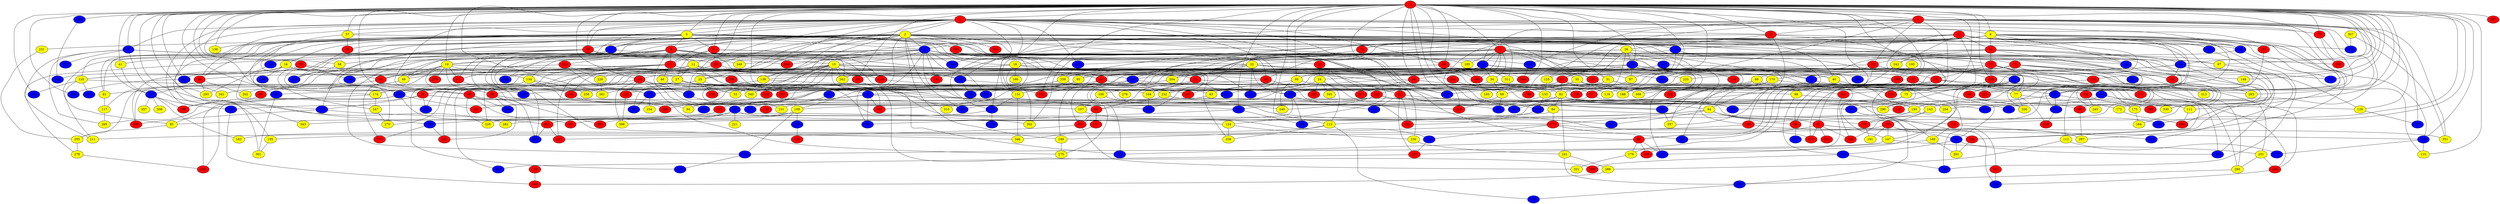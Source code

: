 graph {
0 [style = filled fillcolor = red];
1 [style = filled fillcolor = red];
2 [style = filled fillcolor = yellow];
3 [style = filled fillcolor = red];
4 [style = filled fillcolor = red];
5 [style = filled fillcolor = yellow];
6 [style = filled fillcolor = yellow];
7 [style = filled fillcolor = blue];
8 [style = filled fillcolor = red];
9 [style = filled fillcolor = red];
10 [style = filled fillcolor = blue];
11 [style = filled fillcolor = blue];
12 [style = filled fillcolor = yellow];
13 [style = filled fillcolor = red];
14 [style = filled fillcolor = red];
15 [style = filled fillcolor = yellow];
16 [style = filled fillcolor = yellow];
17 [style = filled fillcolor = red];
18 [style = filled fillcolor = yellow];
19 [style = filled fillcolor = yellow];
20 [style = filled fillcolor = red];
21 [style = filled fillcolor = red];
22 [style = filled fillcolor = red];
23 [style = filled fillcolor = red];
24 [style = filled fillcolor = yellow];
25 [style = filled fillcolor = yellow];
26 [style = filled fillcolor = yellow];
27 [style = filled fillcolor = yellow];
28 [style = filled fillcolor = red];
29 [style = filled fillcolor = red];
30 [style = filled fillcolor = red];
31 [style = filled fillcolor = yellow];
32 [style = filled fillcolor = yellow];
33 [style = filled fillcolor = red];
34 [style = filled fillcolor = yellow];
35 [style = filled fillcolor = blue];
36 [style = filled fillcolor = blue];
37 [style = filled fillcolor = yellow];
38 [style = filled fillcolor = red];
39 [style = filled fillcolor = red];
40 [style = filled fillcolor = yellow];
41 [style = filled fillcolor = yellow];
42 [style = filled fillcolor = blue];
43 [style = filled fillcolor = yellow];
44 [style = filled fillcolor = yellow];
45 [style = filled fillcolor = blue];
46 [style = filled fillcolor = red];
47 [style = filled fillcolor = red];
48 [style = filled fillcolor = yellow];
49 [style = filled fillcolor = yellow];
50 [style = filled fillcolor = red];
51 [style = filled fillcolor = red];
52 [style = filled fillcolor = red];
53 [style = filled fillcolor = yellow];
54 [style = filled fillcolor = red];
55 [style = filled fillcolor = yellow];
56 [style = filled fillcolor = red];
57 [style = filled fillcolor = red];
58 [style = filled fillcolor = yellow];
59 [style = filled fillcolor = blue];
60 [style = filled fillcolor = yellow];
61 [style = filled fillcolor = blue];
62 [style = filled fillcolor = blue];
63 [style = filled fillcolor = blue];
64 [style = filled fillcolor = blue];
65 [style = filled fillcolor = yellow];
66 [style = filled fillcolor = blue];
67 [style = filled fillcolor = red];
68 [style = filled fillcolor = yellow];
69 [style = filled fillcolor = yellow];
70 [style = filled fillcolor = red];
71 [style = filled fillcolor = blue];
72 [style = filled fillcolor = red];
73 [style = filled fillcolor = blue];
74 [style = filled fillcolor = red];
75 [style = filled fillcolor = yellow];
76 [style = filled fillcolor = blue];
77 [style = filled fillcolor = yellow];
78 [style = filled fillcolor = red];
79 [style = filled fillcolor = red];
80 [style = filled fillcolor = red];
81 [style = filled fillcolor = red];
82 [style = filled fillcolor = yellow];
83 [style = filled fillcolor = red];
84 [style = filled fillcolor = yellow];
85 [style = filled fillcolor = yellow];
86 [style = filled fillcolor = red];
87 [style = filled fillcolor = yellow];
88 [style = filled fillcolor = yellow];
89 [style = filled fillcolor = red];
90 [style = filled fillcolor = red];
91 [style = filled fillcolor = blue];
92 [style = filled fillcolor = red];
93 [style = filled fillcolor = yellow];
94 [style = filled fillcolor = yellow];
95 [style = filled fillcolor = red];
96 [style = filled fillcolor = red];
97 [style = filled fillcolor = yellow];
98 [style = filled fillcolor = red];
99 [style = filled fillcolor = blue];
100 [style = filled fillcolor = yellow];
101 [style = filled fillcolor = red];
102 [style = filled fillcolor = red];
103 [style = filled fillcolor = blue];
104 [style = filled fillcolor = yellow];
105 [style = filled fillcolor = blue];
106 [style = filled fillcolor = red];
107 [style = filled fillcolor = blue];
108 [style = filled fillcolor = blue];
109 [style = filled fillcolor = yellow];
110 [style = filled fillcolor = yellow];
111 [style = filled fillcolor = yellow];
112 [style = filled fillcolor = yellow];
113 [style = filled fillcolor = yellow];
114 [style = filled fillcolor = red];
115 [style = filled fillcolor = blue];
116 [style = filled fillcolor = red];
117 [style = filled fillcolor = yellow];
118 [style = filled fillcolor = red];
119 [style = filled fillcolor = yellow];
120 [style = filled fillcolor = yellow];
121 [style = filled fillcolor = red];
122 [style = filled fillcolor = red];
123 [style = filled fillcolor = red];
124 [style = filled fillcolor = yellow];
125 [style = filled fillcolor = yellow];
126 [style = filled fillcolor = blue];
127 [style = filled fillcolor = red];
128 [style = filled fillcolor = red];
129 [style = filled fillcolor = yellow];
130 [style = filled fillcolor = red];
131 [style = filled fillcolor = yellow];
132 [style = filled fillcolor = red];
133 [style = filled fillcolor = yellow];
134 [style = filled fillcolor = yellow];
135 [style = filled fillcolor = red];
136 [style = filled fillcolor = yellow];
137 [style = filled fillcolor = red];
138 [style = filled fillcolor = red];
139 [style = filled fillcolor = yellow];
140 [style = filled fillcolor = red];
141 [style = filled fillcolor = red];
142 [style = filled fillcolor = blue];
143 [style = filled fillcolor = yellow];
144 [style = filled fillcolor = red];
145 [style = filled fillcolor = blue];
146 [style = filled fillcolor = red];
147 [style = filled fillcolor = yellow];
148 [style = filled fillcolor = blue];
149 [style = filled fillcolor = yellow];
150 [style = filled fillcolor = yellow];
151 [style = filled fillcolor = yellow];
152 [style = filled fillcolor = red];
153 [style = filled fillcolor = blue];
154 [style = filled fillcolor = blue];
155 [style = filled fillcolor = yellow];
156 [style = filled fillcolor = blue];
157 [style = filled fillcolor = yellow];
158 [style = filled fillcolor = blue];
159 [style = filled fillcolor = blue];
160 [style = filled fillcolor = blue];
161 [style = filled fillcolor = red];
162 [style = filled fillcolor = red];
163 [style = filled fillcolor = red];
164 [style = filled fillcolor = red];
165 [style = filled fillcolor = blue];
166 [style = filled fillcolor = yellow];
167 [style = filled fillcolor = blue];
168 [style = filled fillcolor = red];
169 [style = filled fillcolor = yellow];
170 [style = filled fillcolor = yellow];
171 [style = filled fillcolor = red];
172 [style = filled fillcolor = yellow];
173 [style = filled fillcolor = red];
174 [style = filled fillcolor = yellow];
175 [style = filled fillcolor = yellow];
176 [style = filled fillcolor = blue];
177 [style = filled fillcolor = blue];
178 [style = filled fillcolor = blue];
179 [style = filled fillcolor = yellow];
180 [style = filled fillcolor = blue];
181 [style = filled fillcolor = blue];
182 [style = filled fillcolor = red];
183 [style = filled fillcolor = yellow];
184 [style = filled fillcolor = yellow];
185 [style = filled fillcolor = yellow];
186 [style = filled fillcolor = red];
187 [style = filled fillcolor = red];
188 [style = filled fillcolor = yellow];
189 [style = filled fillcolor = yellow];
190 [style = filled fillcolor = red];
191 [style = filled fillcolor = yellow];
192 [style = filled fillcolor = red];
193 [style = filled fillcolor = yellow];
194 [style = filled fillcolor = blue];
195 [style = filled fillcolor = yellow];
196 [style = filled fillcolor = blue];
197 [style = filled fillcolor = blue];
198 [style = filled fillcolor = blue];
199 [style = filled fillcolor = blue];
200 [style = filled fillcolor = red];
201 [style = filled fillcolor = yellow];
202 [style = filled fillcolor = yellow];
203 [style = filled fillcolor = red];
204 [style = filled fillcolor = yellow];
205 [style = filled fillcolor = blue];
206 [style = filled fillcolor = red];
207 [style = filled fillcolor = red];
208 [style = filled fillcolor = yellow];
209 [style = filled fillcolor = red];
210 [style = filled fillcolor = blue];
211 [style = filled fillcolor = yellow];
212 [style = filled fillcolor = blue];
213 [style = filled fillcolor = red];
214 [style = filled fillcolor = blue];
215 [style = filled fillcolor = red];
216 [style = filled fillcolor = blue];
217 [style = filled fillcolor = red];
218 [style = filled fillcolor = blue];
219 [style = filled fillcolor = red];
220 [style = filled fillcolor = blue];
221 [style = filled fillcolor = yellow];
222 [style = filled fillcolor = red];
223 [style = filled fillcolor = blue];
224 [style = filled fillcolor = blue];
225 [style = filled fillcolor = yellow];
226 [style = filled fillcolor = yellow];
227 [style = filled fillcolor = blue];
228 [style = filled fillcolor = yellow];
229 [style = filled fillcolor = blue];
230 [style = filled fillcolor = yellow];
231 [style = filled fillcolor = yellow];
232 [style = filled fillcolor = yellow];
233 [style = filled fillcolor = blue];
234 [style = filled fillcolor = yellow];
235 [style = filled fillcolor = blue];
236 [style = filled fillcolor = red];
237 [style = filled fillcolor = red];
238 [style = filled fillcolor = red];
239 [style = filled fillcolor = red];
240 [style = filled fillcolor = yellow];
241 [style = filled fillcolor = yellow];
242 [style = filled fillcolor = yellow];
243 [style = filled fillcolor = blue];
244 [style = filled fillcolor = red];
245 [style = filled fillcolor = yellow];
246 [style = filled fillcolor = blue];
247 [style = filled fillcolor = yellow];
248 [style = filled fillcolor = blue];
249 [style = filled fillcolor = yellow];
250 [style = filled fillcolor = blue];
251 [style = filled fillcolor = red];
252 [style = filled fillcolor = blue];
253 [style = filled fillcolor = blue];
254 [style = filled fillcolor = yellow];
255 [style = filled fillcolor = yellow];
256 [style = filled fillcolor = red];
257 [style = filled fillcolor = yellow];
258 [style = filled fillcolor = yellow];
259 [style = filled fillcolor = yellow];
260 [style = filled fillcolor = red];
261 [style = filled fillcolor = yellow];
262 [style = filled fillcolor = yellow];
263 [style = filled fillcolor = blue];
264 [style = filled fillcolor = red];
265 [style = filled fillcolor = yellow];
266 [style = filled fillcolor = blue];
267 [style = filled fillcolor = blue];
268 [style = filled fillcolor = blue];
269 [style = filled fillcolor = blue];
270 [style = filled fillcolor = yellow];
271 [style = filled fillcolor = red];
272 [style = filled fillcolor = blue];
273 [style = filled fillcolor = red];
274 [style = filled fillcolor = blue];
275 [style = filled fillcolor = yellow];
276 [style = filled fillcolor = yellow];
277 [style = filled fillcolor = blue];
278 [style = filled fillcolor = yellow];
279 [style = filled fillcolor = red];
280 [style = filled fillcolor = yellow];
281 [style = filled fillcolor = yellow];
282 [style = filled fillcolor = yellow];
283 [style = filled fillcolor = yellow];
284 [style = filled fillcolor = blue];
285 [style = filled fillcolor = red];
286 [style = filled fillcolor = red];
287 [style = filled fillcolor = red];
288 [style = filled fillcolor = yellow];
289 [style = filled fillcolor = blue];
290 [style = filled fillcolor = yellow];
291 [style = filled fillcolor = red];
292 [style = filled fillcolor = red];
293 [style = filled fillcolor = yellow];
294 [style = filled fillcolor = blue];
295 [style = filled fillcolor = red];
296 [style = filled fillcolor = red];
297 [style = filled fillcolor = yellow];
298 [style = filled fillcolor = blue];
299 [style = filled fillcolor = red];
300 [style = filled fillcolor = blue];
301 [style = filled fillcolor = yellow];
302 [style = filled fillcolor = yellow];
303 [style = filled fillcolor = blue];
304 [style = filled fillcolor = red];
305 [style = filled fillcolor = blue];
306 [style = filled fillcolor = yellow];
307 [style = filled fillcolor = yellow];
308 [style = filled fillcolor = blue];
309 [style = filled fillcolor = yellow];
310 [style = filled fillcolor = yellow];
311 [style = filled fillcolor = yellow];
312 [style = filled fillcolor = red];
313 [style = filled fillcolor = yellow];
314 [style = filled fillcolor = blue];
315 [style = filled fillcolor = red];
316 [style = filled fillcolor = blue];
317 [style = filled fillcolor = blue];
318 [style = filled fillcolor = blue];
319 [style = filled fillcolor = blue];
320 [style = filled fillcolor = red];
321 [style = filled fillcolor = yellow];
322 [style = filled fillcolor = red];
323 [style = filled fillcolor = blue];
324 [style = filled fillcolor = red];
325 [style = filled fillcolor = blue];
326 [style = filled fillcolor = yellow];
327 [style = filled fillcolor = red];
328 [style = filled fillcolor = red];
329 [style = filled fillcolor = blue];
330 [style = filled fillcolor = yellow];
331 [style = filled fillcolor = red];
332 [style = filled fillcolor = red];
333 [style = filled fillcolor = blue];
334 [style = filled fillcolor = red];
335 [style = filled fillcolor = blue];
336 [style = filled fillcolor = blue];
337 [style = filled fillcolor = red];
338 [style = filled fillcolor = yellow];
339 [style = filled fillcolor = blue];
340 [style = filled fillcolor = yellow];
341 [style = filled fillcolor = yellow];
342 [style = filled fillcolor = blue];
343 [style = filled fillcolor = yellow];
344 [style = filled fillcolor = red];
345 [style = filled fillcolor = yellow];
346 [style = filled fillcolor = yellow];
347 [style = filled fillcolor = blue];
348 [style = filled fillcolor = red];
349 [style = filled fillcolor = blue];
350 [style = filled fillcolor = blue];
351 [style = filled fillcolor = yellow];
352 [style = filled fillcolor = blue];
353 [style = filled fillcolor = blue];
354 [style = filled fillcolor = red];
355 [style = filled fillcolor = blue];
356 [style = filled fillcolor = blue];
357 [style = filled fillcolor = yellow];
358 [style = filled fillcolor = red];
0 -- 6;
0 -- 9;
0 -- 12;
0 -- 19;
0 -- 23;
0 -- 28;
0 -- 29;
0 -- 31;
0 -- 33;
0 -- 36;
0 -- 37;
0 -- 38;
0 -- 41;
0 -- 54;
0 -- 56;
0 -- 58;
0 -- 5;
0 -- 4;
0 -- 3;
0 -- 1;
0 -- 60;
0 -- 61;
0 -- 64;
0 -- 65;
0 -- 67;
0 -- 78;
0 -- 79;
0 -- 96;
0 -- 97;
0 -- 105;
0 -- 110;
0 -- 113;
0 -- 115;
0 -- 118;
0 -- 123;
0 -- 127;
0 -- 130;
0 -- 132;
0 -- 133;
0 -- 136;
0 -- 149;
0 -- 164;
0 -- 165;
0 -- 168;
0 -- 174;
0 -- 187;
0 -- 188;
0 -- 209;
0 -- 223;
0 -- 229;
0 -- 233;
0 -- 246;
0 -- 248;
0 -- 252;
0 -- 254;
0 -- 261;
0 -- 268;
0 -- 283;
0 -- 285;
0 -- 293;
0 -- 308;
0 -- 312;
0 -- 332;
0 -- 347;
1 -- 2;
1 -- 5;
1 -- 6;
1 -- 7;
1 -- 23;
1 -- 25;
1 -- 28;
1 -- 29;
1 -- 37;
1 -- 38;
1 -- 46;
1 -- 61;
1 -- 66;
1 -- 76;
1 -- 79;
1 -- 91;
1 -- 124;
1 -- 131;
1 -- 139;
1 -- 142;
1 -- 176;
1 -- 232;
1 -- 282;
1 -- 301;
1 -- 311;
1 -- 329;
1 -- 347;
2 -- 3;
2 -- 7;
2 -- 8;
2 -- 11;
2 -- 17;
2 -- 22;
2 -- 40;
2 -- 45;
2 -- 47;
2 -- 48;
2 -- 49;
2 -- 50;
2 -- 55;
2 -- 66;
2 -- 80;
2 -- 139;
2 -- 180;
2 -- 185;
2 -- 189;
2 -- 192;
2 -- 196;
2 -- 212;
2 -- 231;
2 -- 238;
2 -- 247;
2 -- 270;
2 -- 303;
2 -- 331;
2 -- 333;
2 -- 335;
3 -- 10;
3 -- 21;
3 -- 24;
3 -- 32;
3 -- 34;
3 -- 35;
3 -- 55;
3 -- 107;
3 -- 115;
3 -- 116;
3 -- 119;
3 -- 129;
3 -- 134;
3 -- 142;
3 -- 161;
3 -- 185;
3 -- 186;
3 -- 217;
3 -- 236;
3 -- 269;
3 -- 278;
3 -- 352;
4 -- 10;
4 -- 20;
4 -- 23;
4 -- 91;
4 -- 98;
4 -- 125;
4 -- 129;
4 -- 140;
4 -- 145;
4 -- 152;
4 -- 194;
4 -- 333;
4 -- 351;
4 -- 353;
4 -- 355;
5 -- 7;
5 -- 8;
5 -- 9;
5 -- 11;
5 -- 16;
5 -- 18;
5 -- 28;
5 -- 43;
5 -- 44;
5 -- 45;
5 -- 46;
5 -- 59;
5 -- 69;
5 -- 73;
5 -- 81;
5 -- 83;
5 -- 120;
5 -- 130;
5 -- 136;
5 -- 190;
5 -- 199;
5 -- 205;
5 -- 214;
5 -- 343;
6 -- 11;
6 -- 14;
6 -- 18;
6 -- 30;
6 -- 35;
6 -- 51;
6 -- 64;
6 -- 66;
6 -- 74;
6 -- 84;
6 -- 101;
6 -- 105;
6 -- 111;
6 -- 141;
6 -- 215;
6 -- 226;
6 -- 274;
6 -- 297;
7 -- 341;
7 -- 346;
7 -- 354;
8 -- 12;
8 -- 15;
8 -- 17;
8 -- 19;
8 -- 43;
8 -- 85;
8 -- 86;
8 -- 102;
8 -- 114;
8 -- 157;
8 -- 182;
8 -- 227;
8 -- 235;
8 -- 310;
9 -- 17;
9 -- 27;
9 -- 35;
9 -- 262;
10 -- 34;
10 -- 60;
10 -- 77;
10 -- 81;
10 -- 93;
10 -- 139;
10 -- 162;
10 -- 171;
10 -- 222;
10 -- 259;
10 -- 280;
10 -- 311;
11 -- 15;
11 -- 19;
11 -- 30;
11 -- 32;
11 -- 41;
11 -- 73;
11 -- 94;
11 -- 95;
11 -- 151;
11 -- 152;
11 -- 175;
11 -- 196;
11 -- 202;
11 -- 230;
11 -- 249;
11 -- 305;
11 -- 354;
12 -- 27;
12 -- 30;
12 -- 31;
12 -- 38;
12 -- 46;
12 -- 152;
12 -- 162;
12 -- 206;
12 -- 229;
12 -- 235;
13 -- 14;
13 -- 45;
13 -- 53;
13 -- 112;
13 -- 131;
13 -- 169;
13 -- 176;
13 -- 178;
13 -- 233;
13 -- 242;
13 -- 290;
13 -- 317;
13 -- 334;
13 -- 356;
14 -- 20;
14 -- 47;
14 -- 57;
14 -- 64;
14 -- 68;
14 -- 97;
14 -- 121;
14 -- 285;
14 -- 296;
15 -- 21;
15 -- 25;
15 -- 33;
15 -- 56;
15 -- 103;
15 -- 128;
15 -- 150;
15 -- 173;
15 -- 207;
15 -- 209;
15 -- 243;
15 -- 248;
15 -- 251;
15 -- 261;
15 -- 262;
15 -- 270;
15 -- 286;
15 -- 327;
15 -- 340;
15 -- 350;
16 -- 27;
16 -- 40;
16 -- 82;
16 -- 104;
16 -- 120;
16 -- 181;
16 -- 198;
16 -- 349;
17 -- 48;
17 -- 49;
17 -- 87;
17 -- 174;
17 -- 220;
17 -- 283;
17 -- 337;
17 -- 355;
18 -- 164;
18 -- 166;
18 -- 232;
18 -- 244;
18 -- 255;
18 -- 302;
19 -- 49;
19 -- 57;
19 -- 83;
19 -- 114;
19 -- 134;
19 -- 248;
19 -- 260;
19 -- 273;
19 -- 279;
19 -- 329;
20 -- 44;
20 -- 54;
20 -- 73;
20 -- 253;
21 -- 95;
21 -- 104;
21 -- 131;
21 -- 140;
21 -- 272;
22 -- 24;
22 -- 122;
23 -- 26;
23 -- 52;
23 -- 77;
23 -- 126;
23 -- 263;
24 -- 65;
24 -- 113;
24 -- 256;
24 -- 322;
24 -- 345;
25 -- 42;
25 -- 228;
25 -- 238;
26 -- 36;
26 -- 72;
26 -- 82;
26 -- 217;
26 -- 259;
26 -- 275;
26 -- 284;
27 -- 39;
27 -- 53;
27 -- 77;
27 -- 124;
27 -- 207;
27 -- 258;
27 -- 289;
27 -- 320;
28 -- 57;
28 -- 58;
28 -- 97;
28 -- 126;
28 -- 145;
28 -- 160;
28 -- 205;
28 -- 249;
29 -- 40;
29 -- 63;
29 -- 186;
30 -- 294;
30 -- 312;
31 -- 42;
31 -- 65;
31 -- 236;
31 -- 269;
32 -- 92;
32 -- 93;
32 -- 127;
32 -- 156;
32 -- 170;
32 -- 214;
32 -- 262;
32 -- 325;
33 -- 43;
33 -- 76;
33 -- 118;
33 -- 128;
33 -- 275;
33 -- 306;
34 -- 67;
34 -- 69;
34 -- 99;
34 -- 315;
35 -- 304;
36 -- 51;
36 -- 56;
36 -- 71;
36 -- 87;
36 -- 94;
36 -- 100;
36 -- 104;
36 -- 116;
36 -- 123;
36 -- 143;
36 -- 168;
36 -- 201;
36 -- 204;
36 -- 339;
37 -- 39;
37 -- 50;
37 -- 326;
38 -- 90;
38 -- 108;
38 -- 228;
38 -- 252;
39 -- 85;
39 -- 94;
39 -- 115;
39 -- 243;
39 -- 300;
40 -- 334;
40 -- 348;
41 -- 59;
42 -- 44;
42 -- 154;
42 -- 162;
42 -- 213;
42 -- 294;
42 -- 300;
43 -- 117;
44 -- 52;
44 -- 85;
44 -- 98;
44 -- 171;
44 -- 282;
44 -- 342;
45 -- 70;
45 -- 87;
45 -- 158;
46 -- 59;
46 -- 202;
46 -- 293;
47 -- 70;
47 -- 121;
47 -- 130;
47 -- 147;
47 -- 170;
47 -- 172;
48 -- 213;
48 -- 340;
49 -- 89;
50 -- 274;
51 -- 82;
51 -- 119;
51 -- 121;
51 -- 174;
51 -- 287;
52 -- 86;
52 -- 105;
52 -- 203;
52 -- 297;
52 -- 312;
52 -- 348;
54 -- 135;
54 -- 180;
54 -- 327;
55 -- 69;
55 -- 88;
55 -- 101;
55 -- 109;
55 -- 175;
55 -- 188;
55 -- 347;
56 -- 205;
56 -- 325;
57 -- 63;
58 -- 274;
59 -- 106;
59 -- 183;
59 -- 208;
59 -- 257;
59 -- 323;
60 -- 62;
60 -- 240;
60 -- 250;
61 -- 80;
61 -- 155;
61 -- 197;
61 -- 211;
61 -- 265;
61 -- 356;
62 -- 63;
62 -- 227;
63 -- 90;
63 -- 124;
63 -- 221;
63 -- 228;
64 -- 126;
64 -- 182;
64 -- 225;
64 -- 233;
64 -- 299;
65 -- 151;
66 -- 110;
66 -- 242;
67 -- 109;
67 -- 129;
68 -- 271;
68 -- 272;
68 -- 309;
69 -- 118;
69 -- 154;
70 -- 91;
70 -- 98;
70 -- 122;
70 -- 179;
70 -- 284;
70 -- 295;
71 -- 75;
71 -- 103;
71 -- 146;
71 -- 156;
72 -- 86;
72 -- 133;
72 -- 149;
72 -- 182;
72 -- 184;
72 -- 204;
72 -- 267;
73 -- 167;
73 -- 173;
74 -- 302;
75 -- 95;
75 -- 147;
75 -- 250;
76 -- 151;
77 -- 172;
77 -- 239;
77 -- 326;
78 -- 120;
78 -- 148;
78 -- 200;
78 -- 217;
78 -- 280;
79 -- 245;
79 -- 285;
80 -- 83;
80 -- 225;
81 -- 178;
81 -- 329;
81 -- 332;
82 -- 84;
82 -- 141;
82 -- 154;
82 -- 163;
82 -- 241;
82 -- 252;
82 -- 353;
83 -- 117;
84 -- 113;
84 -- 132;
84 -- 173;
85 -- 255;
86 -- 103;
86 -- 179;
86 -- 325;
86 -- 328;
87 -- 135;
88 -- 150;
88 -- 159;
89 -- 106;
91 -- 150;
91 -- 212;
91 -- 299;
92 -- 237;
92 -- 253;
92 -- 316;
92 -- 322;
92 -- 336;
93 -- 96;
93 -- 305;
95 -- 137;
95 -- 161;
96 -- 108;
96 -- 180;
96 -- 244;
96 -- 290;
96 -- 303;
97 -- 224;
98 -- 277;
99 -- 111;
99 -- 143;
99 -- 330;
100 -- 157;
100 -- 342;
101 -- 328;
102 -- 148;
102 -- 206;
102 -- 210;
102 -- 226;
104 -- 356;
105 -- 110;
105 -- 177;
107 -- 125;
107 -- 146;
109 -- 158;
109 -- 199;
109 -- 266;
109 -- 291;
111 -- 304;
112 -- 177;
112 -- 288;
113 -- 183;
113 -- 319;
113 -- 338;
114 -- 287;
115 -- 200;
115 -- 302;
117 -- 265;
120 -- 211;
120 -- 240;
120 -- 246;
120 -- 314;
122 -- 219;
122 -- 240;
122 -- 254;
122 -- 318;
122 -- 323;
123 -- 165;
123 -- 313;
124 -- 230;
124 -- 338;
125 -- 133;
126 -- 128;
126 -- 153;
126 -- 189;
126 -- 232;
127 -- 214;
127 -- 264;
128 -- 306;
129 -- 194;
130 -- 290;
130 -- 334;
131 -- 176;
131 -- 346;
132 -- 169;
132 -- 224;
133 -- 157;
133 -- 165;
133 -- 167;
134 -- 192;
134 -- 200;
134 -- 258;
137 -- 346;
138 -- 344;
139 -- 156;
139 -- 181;
140 -- 175;
140 -- 245;
142 -- 259;
143 -- 144;
143 -- 168;
144 -- 147;
144 -- 153;
144 -- 155;
144 -- 191;
145 -- 164;
146 -- 295;
146 -- 326;
147 -- 158;
147 -- 201;
150 -- 171;
150 -- 223;
150 -- 306;
153 -- 159;
153 -- 269;
153 -- 281;
155 -- 301;
156 -- 161;
156 -- 316;
156 -- 352;
157 -- 218;
158 -- 220;
159 -- 178;
159 -- 358;
160 -- 293;
161 -- 321;
161 -- 337;
163 -- 336;
165 -- 322;
167 -- 298;
168 -- 211;
168 -- 351;
169 -- 237;
169 -- 281;
170 -- 188;
170 -- 210;
170 -- 222;
170 -- 264;
170 -- 357;
171 -- 191;
172 -- 304;
173 -- 189;
173 -- 218;
173 -- 236;
173 -- 284;
174 -- 247;
174 -- 292;
175 -- 184;
176 -- 216;
176 -- 260;
179 -- 321;
181 -- 301;
182 -- 283;
185 -- 186;
186 -- 193;
189 -- 275;
190 -- 338;
192 -- 286;
195 -- 209;
199 -- 244;
199 -- 273;
201 -- 264;
201 -- 280;
204 -- 207;
205 -- 265;
205 -- 291;
205 -- 292;
205 -- 315;
206 -- 332;
206 -- 358;
209 -- 357;
210 -- 234;
210 -- 350;
212 -- 239;
215 -- 348;
217 -- 309;
218 -- 237;
219 -- 343;
225 -- 309;
226 -- 261;
229 -- 268;
229 -- 341;
230 -- 241;
231 -- 255;
232 -- 263;
232 -- 310;
236 -- 281;
237 -- 289;
241 -- 288;
241 -- 298;
242 -- 318;
247 -- 270;
248 -- 250;
248 -- 335;
251 -- 263;
251 -- 296;
252 -- 294;
252 -- 352;
255 -- 278;
259 -- 276;
259 -- 320;
259 -- 340;
263 -- 357;
264 -- 336;
266 -- 324;
278 -- 292;
280 -- 298;
288 -- 344;
291 -- 303;
291 -- 337;
295 -- 297;
298 -- 319;
307 -- 333;
307 -- 351;
308 -- 349;
317 -- 330;
323 -- 344;
}
